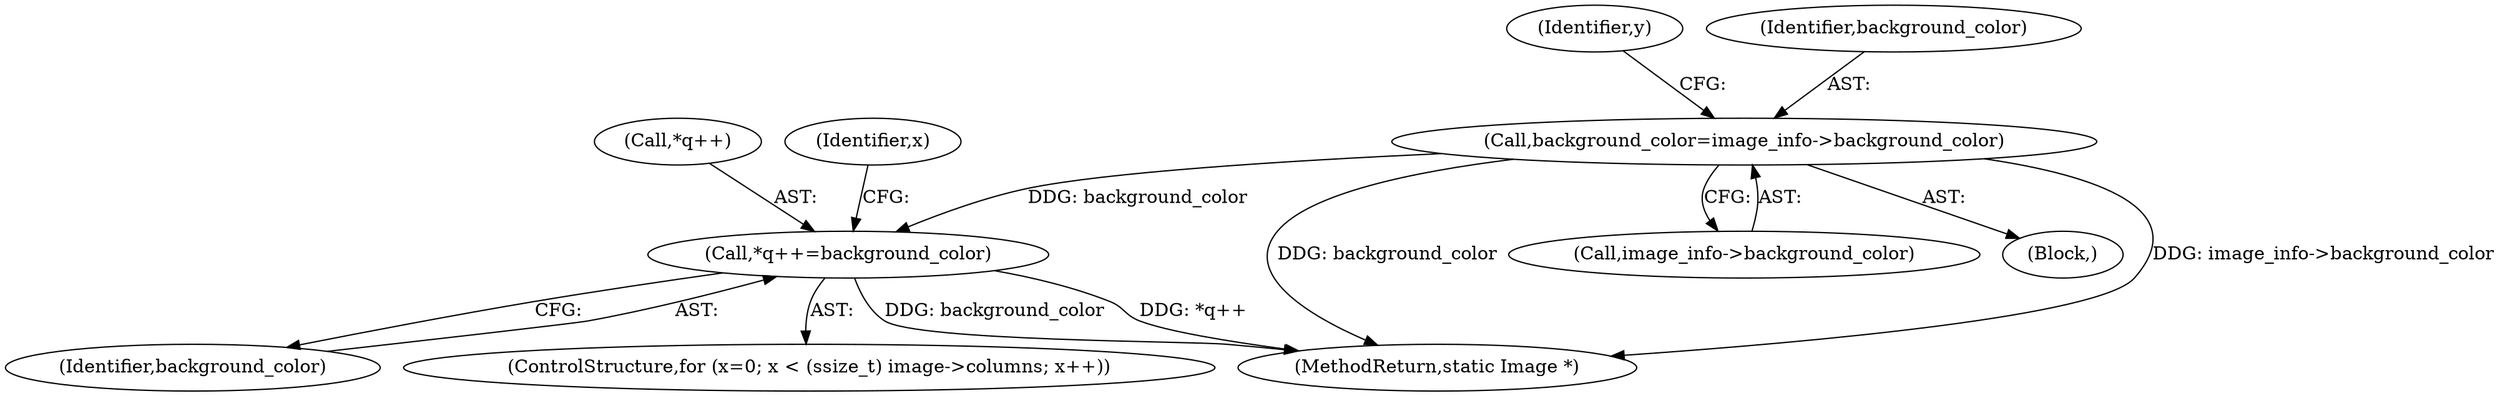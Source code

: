 digraph "0_ImageMagick_f6e9d0d9955e85bdd7540b251cd50d598dacc5e6_65@pointer" {
"1000253" [label="(Call,background_color=image_info->background_color)"];
"1000303" [label="(Call,*q++=background_color)"];
"1000290" [label="(ControlStructure,for (x=0; x < (ssize_t) image->columns; x++))"];
"1000253" [label="(Call,background_color=image_info->background_color)"];
"1000303" [label="(Call,*q++=background_color)"];
"1000540" [label="(MethodReturn,static Image *)"];
"1000304" [label="(Call,*q++)"];
"1000302" [label="(Identifier,x)"];
"1000255" [label="(Call,image_info->background_color)"];
"1000260" [label="(Identifier,y)"];
"1000107" [label="(Block,)"];
"1000254" [label="(Identifier,background_color)"];
"1000307" [label="(Identifier,background_color)"];
"1000253" -> "1000107"  [label="AST: "];
"1000253" -> "1000255"  [label="CFG: "];
"1000254" -> "1000253"  [label="AST: "];
"1000255" -> "1000253"  [label="AST: "];
"1000260" -> "1000253"  [label="CFG: "];
"1000253" -> "1000540"  [label="DDG: image_info->background_color"];
"1000253" -> "1000540"  [label="DDG: background_color"];
"1000253" -> "1000303"  [label="DDG: background_color"];
"1000303" -> "1000290"  [label="AST: "];
"1000303" -> "1000307"  [label="CFG: "];
"1000304" -> "1000303"  [label="AST: "];
"1000307" -> "1000303"  [label="AST: "];
"1000302" -> "1000303"  [label="CFG: "];
"1000303" -> "1000540"  [label="DDG: *q++"];
"1000303" -> "1000540"  [label="DDG: background_color"];
}
